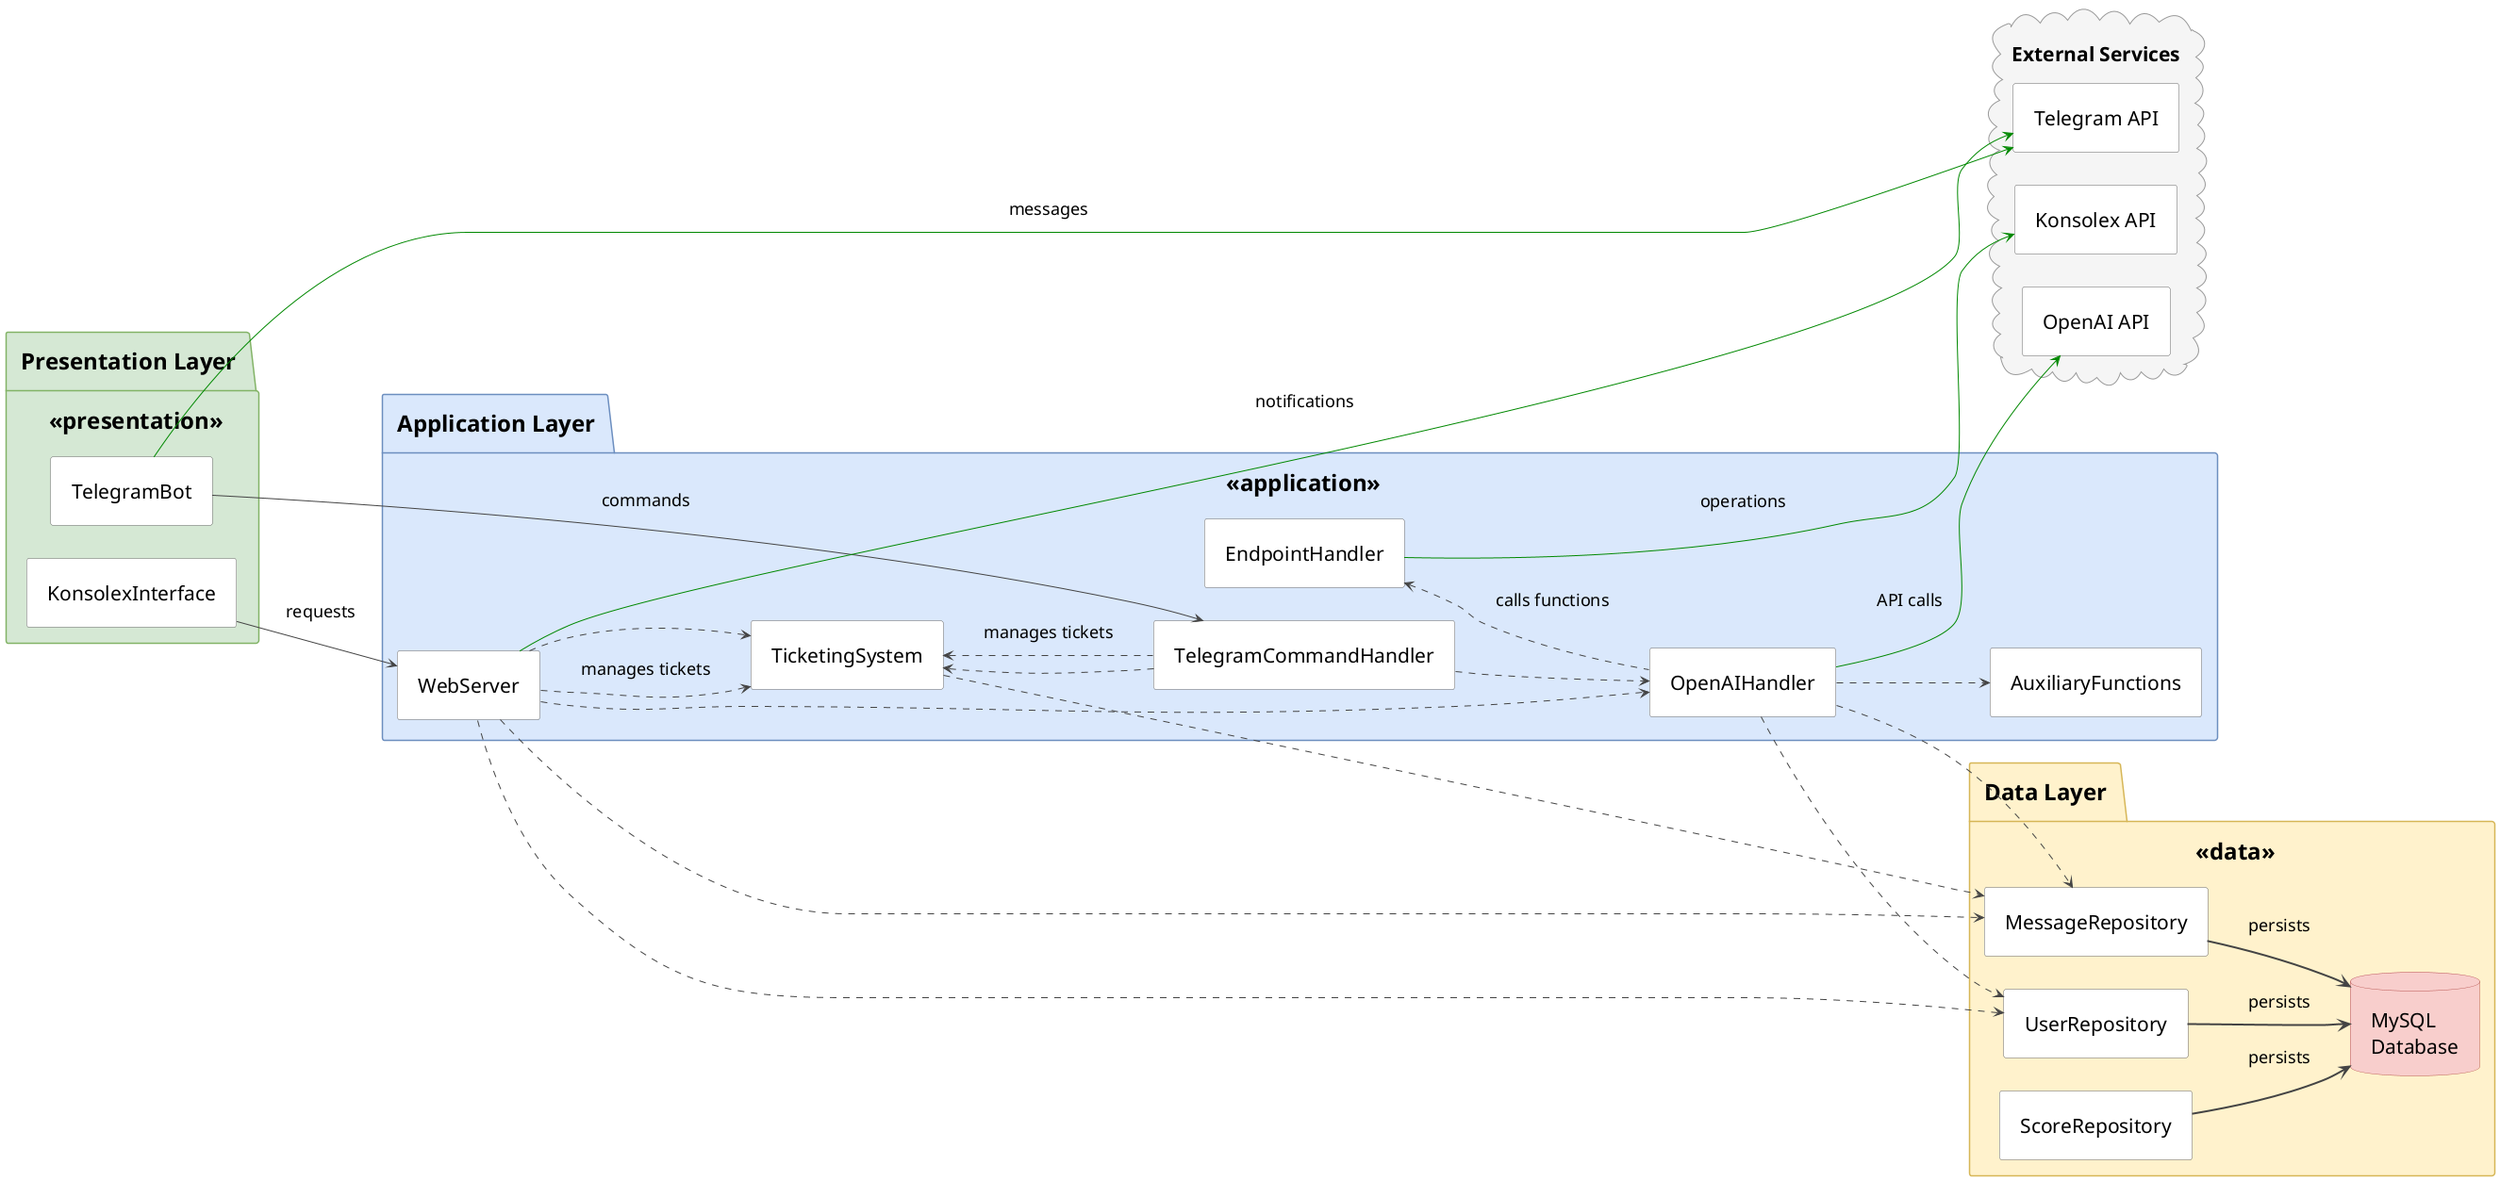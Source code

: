 @startuml ComponentDiagram

' Layout improvement directives
skinparam componentStyle rectangle
skinparam backgroundColor white
skinparam ArrowColor #444444
skinparam Padding 12
skinparam Shadowing false
skinparam defaultFontSize 21
skinparam componentFontSize 21
skinparam packageFontSize 24
skinparam ArrowFontSize 18
skinparam databaseFontSize 21
skinparam cloudFontSize 21

' Use horizontal layout for overall diagram
left to right direction

' Color coding for layers
skinparam package {
  BackgroundColor<<presentation>> #D5E8D4
  BackgroundColor<<application>> #DAE8FC
  BackgroundColor<<data>> #FFF2CC
  BorderColor<<presentation>> #82B366
  BorderColor<<application>> #6C8EBF
  BorderColor<<data>> #D6B656
  FontStyle bold
}

skinparam component {
  BackgroundColor #FFFFFF
  BorderColor #666666
}

skinparam database {
  BackgroundColor #F8CECC
  BorderColor #B85450
}

skinparam cloud {
  BackgroundColor #F5F5F5
  BorderColor #999999
}

package "Presentation Layer" <<presentation>> {
  [TelegramBot] as TgBot
  [KonsolexInterface] as WebAdmin
}

package "Application Layer" <<application>> {
  [OpenAIHandler] as AIHandler
  [EndpointHandler] as EndpointHandler
  [TicketingSystem] as Tickets
  [WebServer] as WebSrv
  [AuxiliaryFunctions] as AuxFuncs
  [TelegramCommandHandler] as TelegramCmd
}

package "Data Layer" <<data>> {
  [UserRepository] as UserRepo
  [MessageRepository] as MsgRepo
  [ScoreRepository] as ScoreRepo
  database "MySQL\nDatabase" as DB
}

cloud "External Services" {
  [OpenAI API] as OpenAI
  [Konsolex API] as Konsolex
  [Telegram API] as TelegramAPI
}

' SIMPLIFIED CONNECTIONS
' Primary user flows (solid lines)
TgBot --> TelegramCmd : commands
WebAdmin --> WebSrv : requests

' Core application connections (dotted lines)
AIHandler ..> AuxFuncs
WebSrv ..> AIHandler
WebSrv ..> Tickets
TelegramCmd ..> AIHandler
TelegramCmd ..> Tickets

' Critical data flows (dashed lines)
AIHandler -[dashed]-> UserRepo
AIHandler -[dashed]-> MsgRepo
WebSrv -[dashed]-> UserRepo
WebSrv -[dashed]-> MsgRepo
Tickets -[dashed]-> MsgRepo

' External service connections (green lines)
AIHandler -[#008800]-> OpenAI : API calls
EndpointHandler -[#008800]-> Konsolex : operations
TgBot -[#008800]-> TelegramAPI : messages
WebSrv -[#008800]-> TelegramAPI : notifications

' Database connections (thick lines)
UserRepo -[thickness=2]-> DB : persists
MsgRepo -[thickness=2]-> DB : persists
ScoreRepo -[thickness=2]-> DB : persists

' Key functional relationships
EndpointHandler <.. AIHandler : calls functions
Tickets <.. WebSrv : manages tickets
Tickets <.. TelegramCmd : manages tickets

@enduml
EndpointHandler -[#008800]-> Konsolex : operations
TgBot -[#008800]-> TelegramAPI : messages
WebSrv -[#008800]-> TelegramAPI : notifications
TelegramCmd -[#008800]-> TelegramAPI : commands

@enduml
